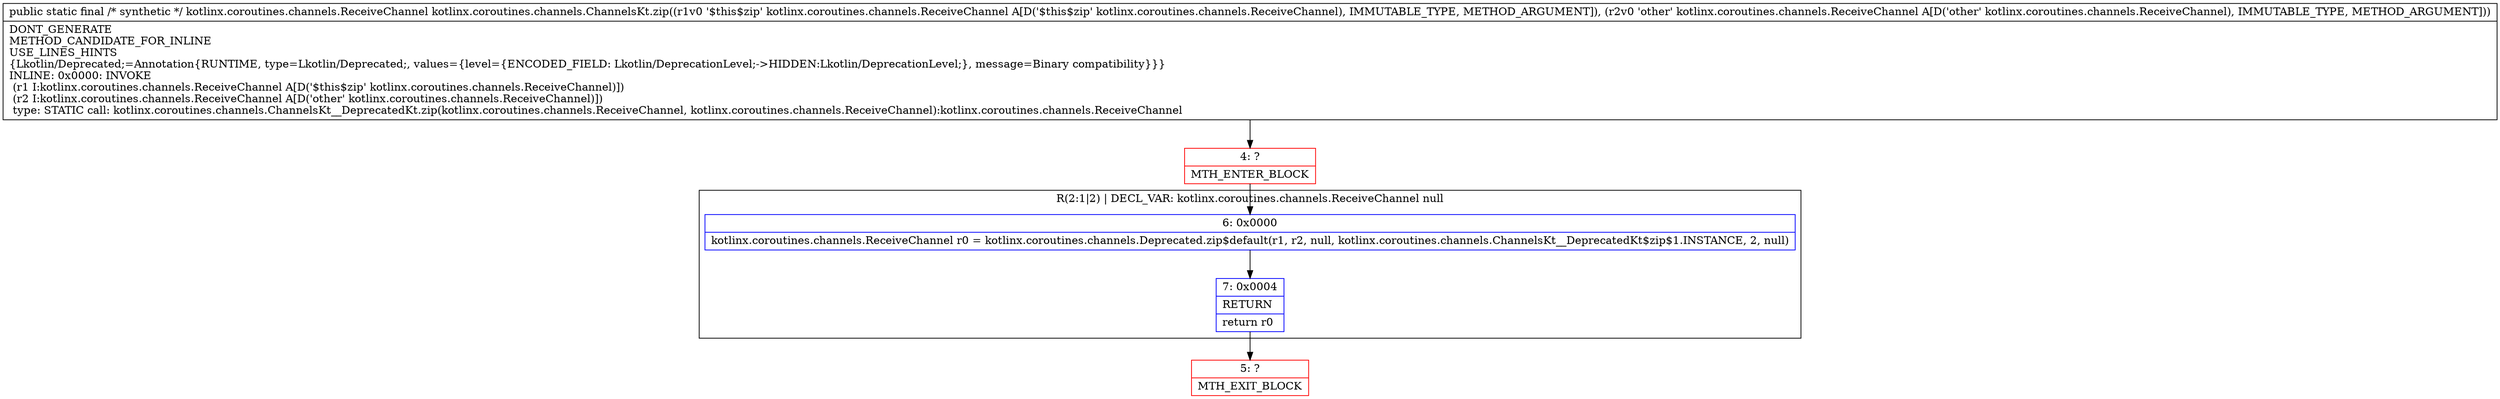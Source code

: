 digraph "CFG forkotlinx.coroutines.channels.ChannelsKt.zip(Lkotlinx\/coroutines\/channels\/ReceiveChannel;Lkotlinx\/coroutines\/channels\/ReceiveChannel;)Lkotlinx\/coroutines\/channels\/ReceiveChannel;" {
subgraph cluster_Region_1804092755 {
label = "R(2:1|2) | DECL_VAR: kotlinx.coroutines.channels.ReceiveChannel null\l";
node [shape=record,color=blue];
Node_6 [shape=record,label="{6\:\ 0x0000|kotlinx.coroutines.channels.ReceiveChannel r0 = kotlinx.coroutines.channels.Deprecated.zip$default(r1, r2, null, kotlinx.coroutines.channels.ChannelsKt__DeprecatedKt$zip$1.INSTANCE, 2, null)\l}"];
Node_7 [shape=record,label="{7\:\ 0x0004|RETURN\l|return r0\l}"];
}
Node_4 [shape=record,color=red,label="{4\:\ ?|MTH_ENTER_BLOCK\l}"];
Node_5 [shape=record,color=red,label="{5\:\ ?|MTH_EXIT_BLOCK\l}"];
MethodNode[shape=record,label="{public static final \/* synthetic *\/ kotlinx.coroutines.channels.ReceiveChannel kotlinx.coroutines.channels.ChannelsKt.zip((r1v0 '$this$zip' kotlinx.coroutines.channels.ReceiveChannel A[D('$this$zip' kotlinx.coroutines.channels.ReceiveChannel), IMMUTABLE_TYPE, METHOD_ARGUMENT]), (r2v0 'other' kotlinx.coroutines.channels.ReceiveChannel A[D('other' kotlinx.coroutines.channels.ReceiveChannel), IMMUTABLE_TYPE, METHOD_ARGUMENT]))  | DONT_GENERATE\lMETHOD_CANDIDATE_FOR_INLINE\lUSE_LINES_HINTS\l\{Lkotlin\/Deprecated;=Annotation\{RUNTIME, type=Lkotlin\/Deprecated;, values=\{level=\{ENCODED_FIELD: Lkotlin\/DeprecationLevel;\-\>HIDDEN:Lkotlin\/DeprecationLevel;\}, message=Binary compatibility\}\}\}\lINLINE: 0x0000: INVOKE  \l  (r1 I:kotlinx.coroutines.channels.ReceiveChannel A[D('$this$zip' kotlinx.coroutines.channels.ReceiveChannel)])\l  (r2 I:kotlinx.coroutines.channels.ReceiveChannel A[D('other' kotlinx.coroutines.channels.ReceiveChannel)])\l type: STATIC call: kotlinx.coroutines.channels.ChannelsKt__DeprecatedKt.zip(kotlinx.coroutines.channels.ReceiveChannel, kotlinx.coroutines.channels.ReceiveChannel):kotlinx.coroutines.channels.ReceiveChannel\l}"];
MethodNode -> Node_4;Node_6 -> Node_7;
Node_7 -> Node_5;
Node_4 -> Node_6;
}

